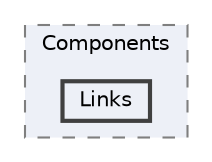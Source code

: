 digraph "Web/Modules/EleWise.ELMA.BPM.Web.Security/Components/Links"
{
 // LATEX_PDF_SIZE
  bgcolor="transparent";
  edge [fontname=Helvetica,fontsize=10,labelfontname=Helvetica,labelfontsize=10];
  node [fontname=Helvetica,fontsize=10,shape=box,height=0.2,width=0.4];
  compound=true
  subgraph clusterdir_e783e324a23f8e6a1ebc40e41cbacc1f {
    graph [ bgcolor="#edf0f7", pencolor="grey50", label="Components", fontname=Helvetica,fontsize=10 style="filled,dashed", URL="dir_e783e324a23f8e6a1ebc40e41cbacc1f.html",tooltip=""]
  dir_29b6b885204fcf374a41a682028cbedd [label="Links", fillcolor="#edf0f7", color="grey25", style="filled,bold", URL="dir_29b6b885204fcf374a41a682028cbedd.html",tooltip=""];
  }
}
